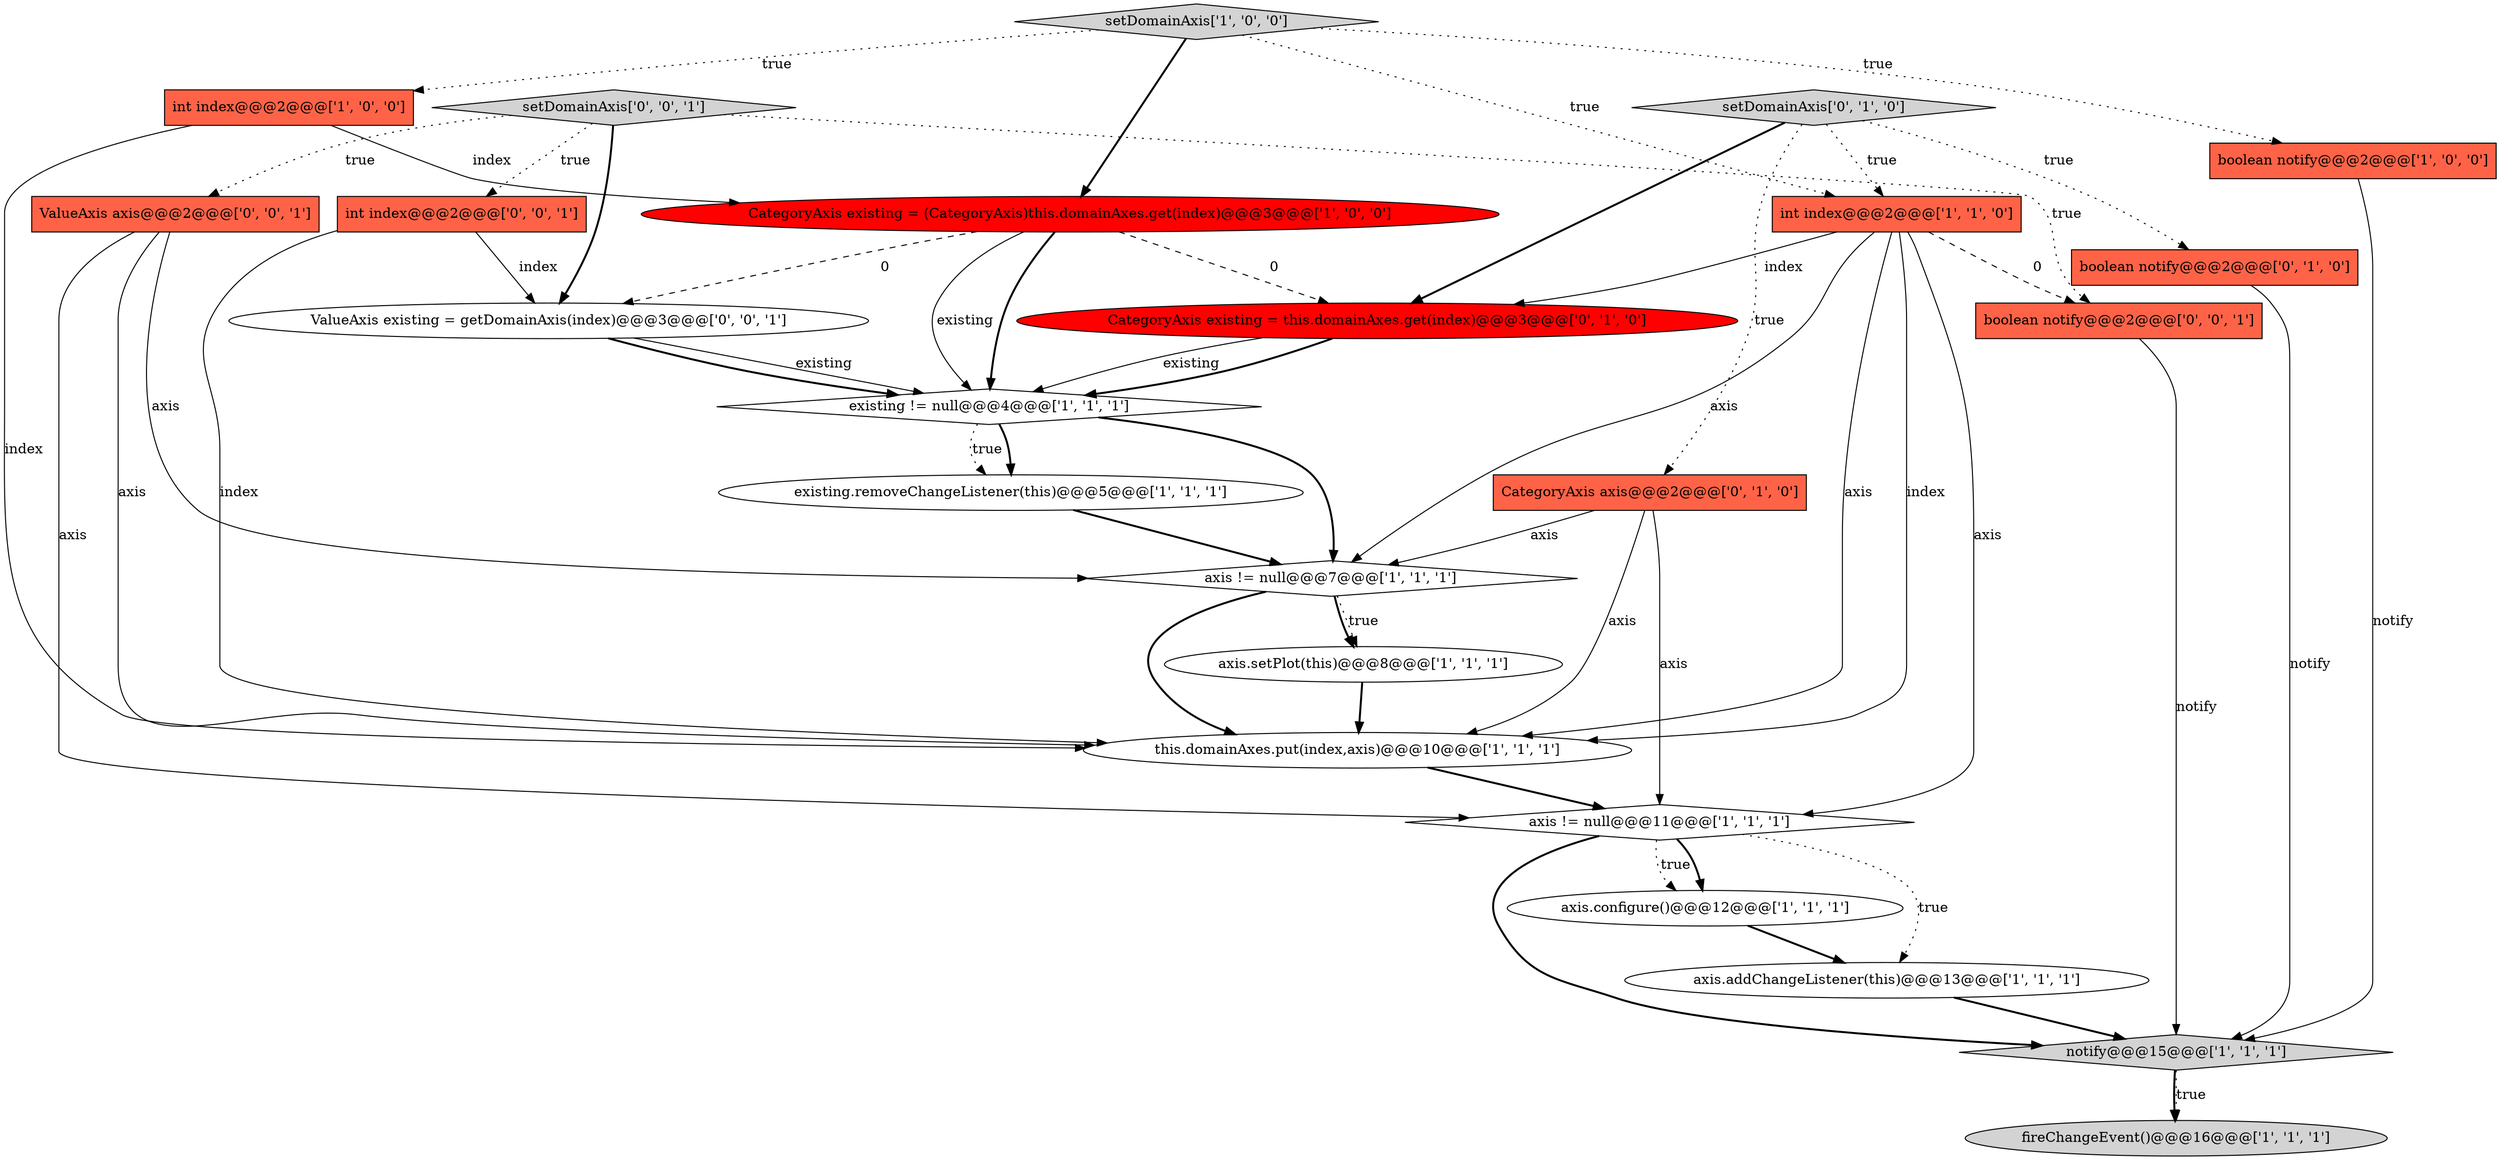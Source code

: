 digraph {
19 [style = filled, label = "ValueAxis axis@@@2@@@['0', '0', '1']", fillcolor = tomato, shape = box image = "AAA0AAABBB3BBB"];
21 [style = filled, label = "int index@@@2@@@['0', '0', '1']", fillcolor = tomato, shape = box image = "AAA0AAABBB3BBB"];
14 [style = filled, label = "fireChangeEvent()@@@16@@@['1', '1', '1']", fillcolor = lightgray, shape = ellipse image = "AAA0AAABBB1BBB"];
6 [style = filled, label = "axis != null@@@7@@@['1', '1', '1']", fillcolor = white, shape = diamond image = "AAA0AAABBB1BBB"];
20 [style = filled, label = "ValueAxis existing = getDomainAxis(index)@@@3@@@['0', '0', '1']", fillcolor = white, shape = ellipse image = "AAA0AAABBB3BBB"];
15 [style = filled, label = "boolean notify@@@2@@@['0', '1', '0']", fillcolor = tomato, shape = box image = "AAA0AAABBB2BBB"];
11 [style = filled, label = "int index@@@2@@@['1', '1', '0']", fillcolor = tomato, shape = box image = "AAA0AAABBB1BBB"];
0 [style = filled, label = "notify@@@15@@@['1', '1', '1']", fillcolor = lightgray, shape = diamond image = "AAA0AAABBB1BBB"];
7 [style = filled, label = "setDomainAxis['1', '0', '0']", fillcolor = lightgray, shape = diamond image = "AAA0AAABBB1BBB"];
3 [style = filled, label = "int index@@@2@@@['1', '0', '0']", fillcolor = tomato, shape = box image = "AAA0AAABBB1BBB"];
17 [style = filled, label = "CategoryAxis axis@@@2@@@['0', '1', '0']", fillcolor = tomato, shape = box image = "AAA0AAABBB2BBB"];
2 [style = filled, label = "axis.configure()@@@12@@@['1', '1', '1']", fillcolor = white, shape = ellipse image = "AAA0AAABBB1BBB"];
22 [style = filled, label = "setDomainAxis['0', '0', '1']", fillcolor = lightgray, shape = diamond image = "AAA0AAABBB3BBB"];
9 [style = filled, label = "axis.setPlot(this)@@@8@@@['1', '1', '1']", fillcolor = white, shape = ellipse image = "AAA0AAABBB1BBB"];
10 [style = filled, label = "this.domainAxes.put(index,axis)@@@10@@@['1', '1', '1']", fillcolor = white, shape = ellipse image = "AAA0AAABBB1BBB"];
4 [style = filled, label = "axis.addChangeListener(this)@@@13@@@['1', '1', '1']", fillcolor = white, shape = ellipse image = "AAA0AAABBB1BBB"];
23 [style = filled, label = "boolean notify@@@2@@@['0', '0', '1']", fillcolor = tomato, shape = box image = "AAA0AAABBB3BBB"];
18 [style = filled, label = "CategoryAxis existing = this.domainAxes.get(index)@@@3@@@['0', '1', '0']", fillcolor = red, shape = ellipse image = "AAA1AAABBB2BBB"];
1 [style = filled, label = "boolean notify@@@2@@@['1', '0', '0']", fillcolor = tomato, shape = box image = "AAA0AAABBB1BBB"];
16 [style = filled, label = "setDomainAxis['0', '1', '0']", fillcolor = lightgray, shape = diamond image = "AAA0AAABBB2BBB"];
5 [style = filled, label = "existing != null@@@4@@@['1', '1', '1']", fillcolor = white, shape = diamond image = "AAA0AAABBB1BBB"];
8 [style = filled, label = "existing.removeChangeListener(this)@@@5@@@['1', '1', '1']", fillcolor = white, shape = ellipse image = "AAA0AAABBB1BBB"];
13 [style = filled, label = "CategoryAxis existing = (CategoryAxis)this.domainAxes.get(index)@@@3@@@['1', '0', '0']", fillcolor = red, shape = ellipse image = "AAA1AAABBB1BBB"];
12 [style = filled, label = "axis != null@@@11@@@['1', '1', '1']", fillcolor = white, shape = diamond image = "AAA0AAABBB1BBB"];
7->13 [style = bold, label=""];
22->21 [style = dotted, label="true"];
5->8 [style = bold, label=""];
16->18 [style = bold, label=""];
22->19 [style = dotted, label="true"];
15->0 [style = solid, label="notify"];
22->23 [style = dotted, label="true"];
1->0 [style = solid, label="notify"];
13->20 [style = dashed, label="0"];
16->17 [style = dotted, label="true"];
21->20 [style = solid, label="index"];
12->2 [style = dotted, label="true"];
11->18 [style = solid, label="index"];
11->23 [style = dashed, label="0"];
8->6 [style = bold, label=""];
9->10 [style = bold, label=""];
12->0 [style = bold, label=""];
3->10 [style = solid, label="index"];
11->10 [style = solid, label="index"];
2->4 [style = bold, label=""];
21->10 [style = solid, label="index"];
4->0 [style = bold, label=""];
17->10 [style = solid, label="axis"];
20->5 [style = bold, label=""];
11->12 [style = solid, label="axis"];
12->2 [style = bold, label=""];
17->6 [style = solid, label="axis"];
0->14 [style = bold, label=""];
20->5 [style = solid, label="existing"];
5->6 [style = bold, label=""];
7->11 [style = dotted, label="true"];
22->20 [style = bold, label=""];
6->9 [style = dotted, label="true"];
7->3 [style = dotted, label="true"];
10->12 [style = bold, label=""];
18->5 [style = bold, label=""];
23->0 [style = solid, label="notify"];
6->10 [style = bold, label=""];
19->12 [style = solid, label="axis"];
13->5 [style = bold, label=""];
0->14 [style = dotted, label="true"];
13->5 [style = solid, label="existing"];
12->4 [style = dotted, label="true"];
11->10 [style = solid, label="axis"];
6->9 [style = bold, label=""];
19->6 [style = solid, label="axis"];
5->8 [style = dotted, label="true"];
7->1 [style = dotted, label="true"];
16->11 [style = dotted, label="true"];
17->12 [style = solid, label="axis"];
13->18 [style = dashed, label="0"];
3->13 [style = solid, label="index"];
19->10 [style = solid, label="axis"];
16->15 [style = dotted, label="true"];
18->5 [style = solid, label="existing"];
11->6 [style = solid, label="axis"];
}
